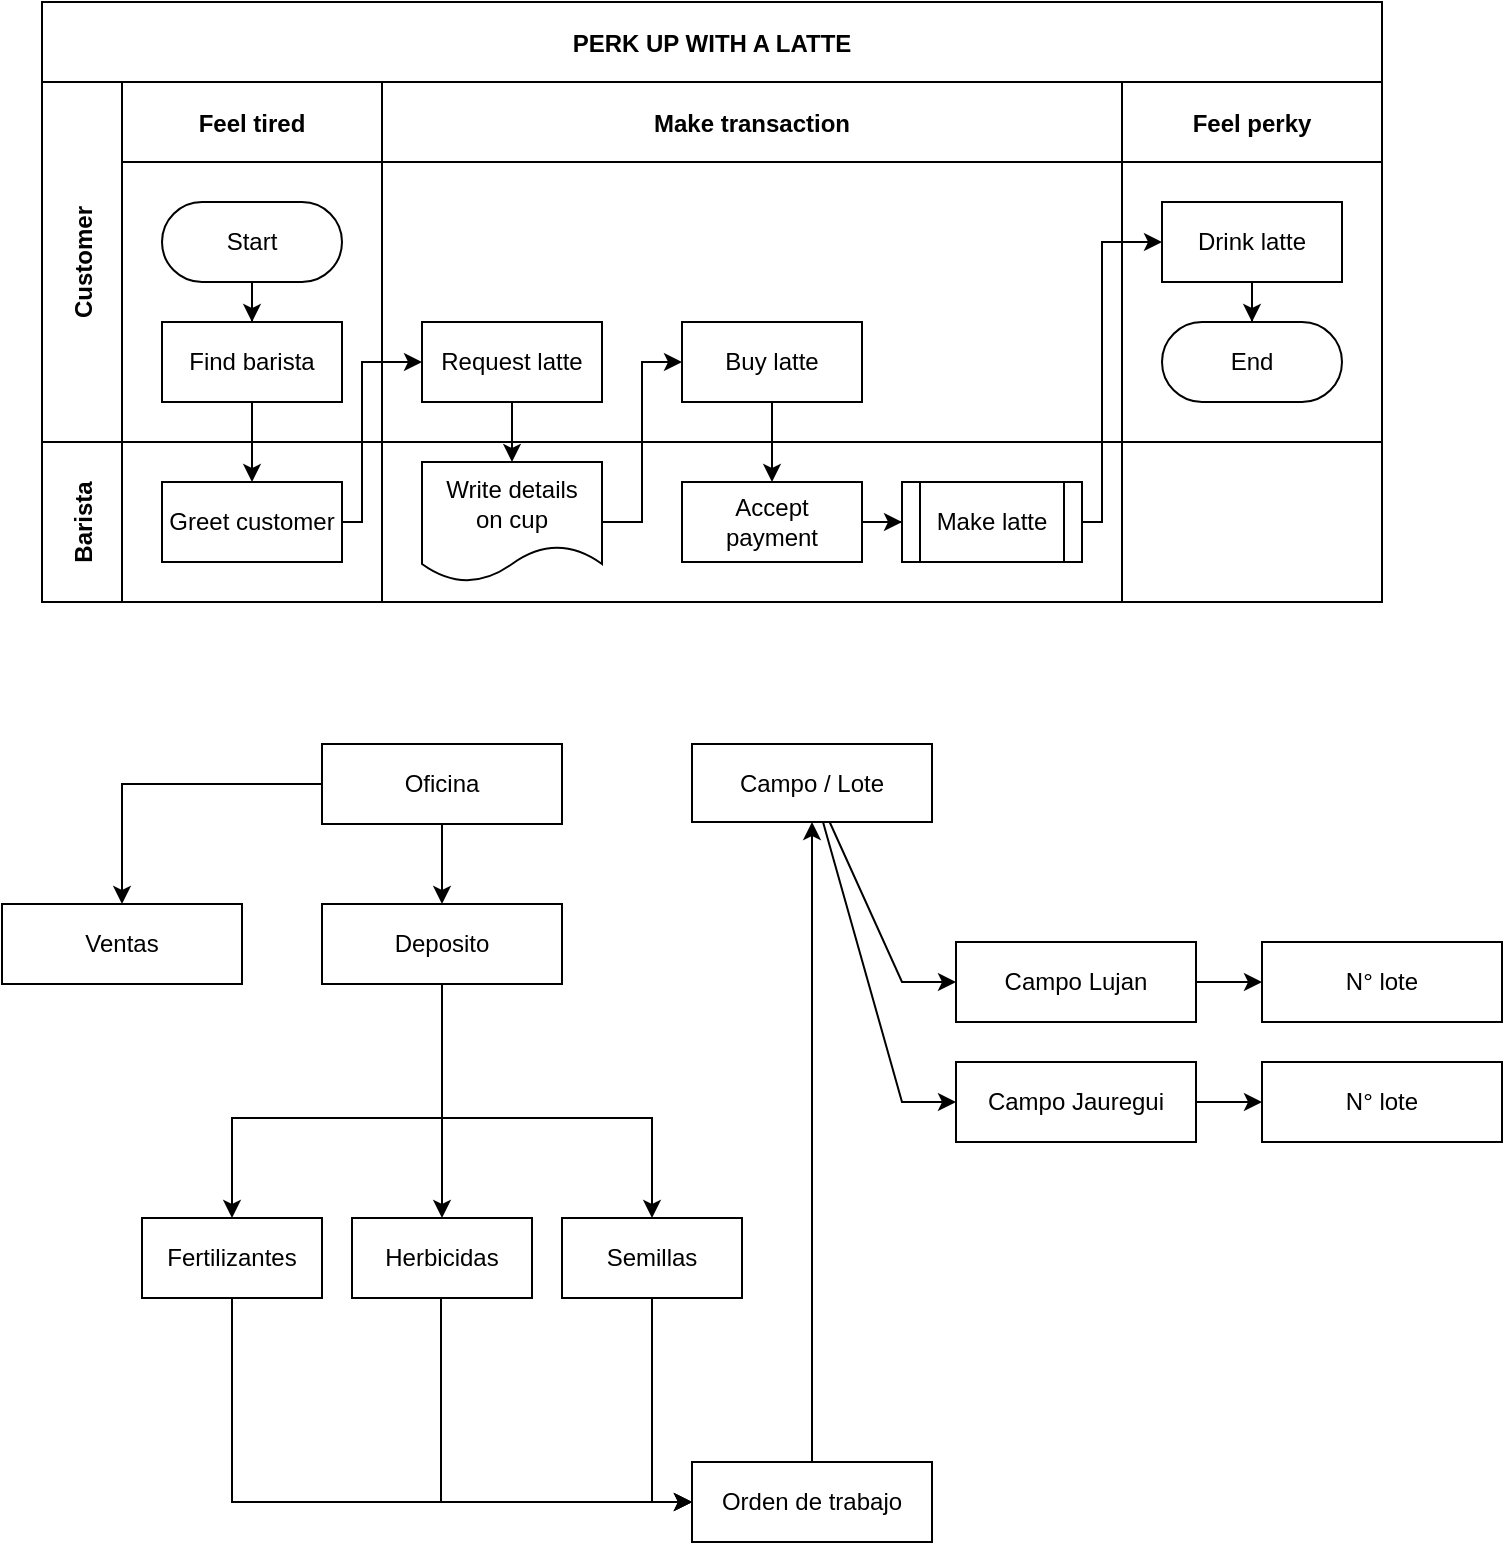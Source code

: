 <mxfile version="22.1.0" type="github">
  <diagram id="kgpKYQtTHZ0yAKxKKP6v" name="Page-1">
    <mxGraphModel dx="2033" dy="1149" grid="1" gridSize="10" guides="1" tooltips="1" connect="1" arrows="1" fold="1" page="1" pageScale="1" pageWidth="850" pageHeight="1100" math="0" shadow="0">
      <root>
        <mxCell id="0" />
        <mxCell id="1" parent="0" />
        <mxCell id="3nuBFxr9cyL0pnOWT2aG-1" value="PERK UP WITH A LATTE" style="shape=table;childLayout=tableLayout;startSize=40;collapsible=0;recursiveResize=0;expand=0;fillColor=none;fontStyle=1" parent="1" vertex="1">
          <mxGeometry x="100" y="70" width="670" height="300" as="geometry" />
        </mxCell>
        <mxCell id="3nuBFxr9cyL0pnOWT2aG-2" value="" style="edgeStyle=orthogonalEdgeStyle;rounded=0;orthogonalLoop=1;jettySize=auto;html=1;" parent="3nuBFxr9cyL0pnOWT2aG-1" source="3nuBFxr9cyL0pnOWT2aG-7" target="3nuBFxr9cyL0pnOWT2aG-17" edge="1">
          <mxGeometry relative="1" as="geometry" />
        </mxCell>
        <mxCell id="3nuBFxr9cyL0pnOWT2aG-3" value="Customer" style="shape=tableRow;horizontal=0;swimlaneHead=0;swimlaneBody=0;top=0;left=0;bottom=0;right=0;fillColor=none;points=[[0,0.5],[1,0.5]];portConstraint=eastwest;startSize=40;collapsible=0;recursiveResize=0;expand=0;fontStyle=1;" parent="3nuBFxr9cyL0pnOWT2aG-1" vertex="1">
          <mxGeometry y="40" width="670" height="180" as="geometry" />
        </mxCell>
        <mxCell id="3nuBFxr9cyL0pnOWT2aG-4" value="Feel tired" style="swimlane;swimlaneHead=0;swimlaneBody=0;connectable=0;fillColor=none;startSize=40;collapsible=0;recursiveResize=0;expand=0;fontStyle=1;" parent="3nuBFxr9cyL0pnOWT2aG-3" vertex="1">
          <mxGeometry x="40" width="130" height="180" as="geometry" />
        </mxCell>
        <mxCell id="3nuBFxr9cyL0pnOWT2aG-5" style="edgeStyle=orthogonalEdgeStyle;rounded=0;orthogonalLoop=1;jettySize=auto;html=1;" parent="3nuBFxr9cyL0pnOWT2aG-4" source="3nuBFxr9cyL0pnOWT2aG-6" target="3nuBFxr9cyL0pnOWT2aG-7" edge="1">
          <mxGeometry relative="1" as="geometry" />
        </mxCell>
        <mxCell id="3nuBFxr9cyL0pnOWT2aG-6" value="Start" style="rounded=1;whiteSpace=wrap;html=1;arcSize=50;" parent="3nuBFxr9cyL0pnOWT2aG-4" vertex="1">
          <mxGeometry x="20" y="60" width="90" height="40" as="geometry" />
        </mxCell>
        <mxCell id="3nuBFxr9cyL0pnOWT2aG-7" value="Find barista" style="rounded=0;whiteSpace=wrap;html=1;" parent="3nuBFxr9cyL0pnOWT2aG-4" vertex="1">
          <mxGeometry x="20" y="120" width="90" height="40" as="geometry" />
        </mxCell>
        <mxCell id="3nuBFxr9cyL0pnOWT2aG-8" value="Make transaction" style="swimlane;swimlaneHead=0;swimlaneBody=0;connectable=0;fillColor=none;startSize=40;collapsible=0;recursiveResize=0;expand=0;fontStyle=1;" parent="3nuBFxr9cyL0pnOWT2aG-3" vertex="1">
          <mxGeometry x="170" width="370" height="180" as="geometry" />
        </mxCell>
        <mxCell id="3nuBFxr9cyL0pnOWT2aG-9" value="Request latte" style="rounded=0;whiteSpace=wrap;html=1;" parent="3nuBFxr9cyL0pnOWT2aG-8" vertex="1">
          <mxGeometry x="20" y="120" width="90" height="40" as="geometry" />
        </mxCell>
        <mxCell id="3nuBFxr9cyL0pnOWT2aG-10" value="Buy latte" style="rounded=0;whiteSpace=wrap;html=1;" parent="3nuBFxr9cyL0pnOWT2aG-8" vertex="1">
          <mxGeometry x="150" y="120" width="90" height="40" as="geometry" />
        </mxCell>
        <mxCell id="3nuBFxr9cyL0pnOWT2aG-11" value="Feel perky" style="swimlane;swimlaneHead=0;swimlaneBody=0;connectable=0;fillColor=none;startSize=40;collapsible=0;recursiveResize=0;expand=0;fontStyle=1;" parent="3nuBFxr9cyL0pnOWT2aG-3" vertex="1">
          <mxGeometry x="540" width="130" height="180" as="geometry" />
        </mxCell>
        <mxCell id="3nuBFxr9cyL0pnOWT2aG-12" style="edgeStyle=orthogonalEdgeStyle;rounded=0;orthogonalLoop=1;jettySize=auto;html=1;" parent="3nuBFxr9cyL0pnOWT2aG-11" source="3nuBFxr9cyL0pnOWT2aG-13" target="3nuBFxr9cyL0pnOWT2aG-14" edge="1">
          <mxGeometry relative="1" as="geometry" />
        </mxCell>
        <mxCell id="3nuBFxr9cyL0pnOWT2aG-13" value="Drink latte" style="rounded=0;whiteSpace=wrap;html=1;" parent="3nuBFxr9cyL0pnOWT2aG-11" vertex="1">
          <mxGeometry x="20" y="60" width="90" height="40" as="geometry" />
        </mxCell>
        <mxCell id="3nuBFxr9cyL0pnOWT2aG-14" value="End" style="rounded=1;whiteSpace=wrap;html=1;arcSize=50;" parent="3nuBFxr9cyL0pnOWT2aG-11" vertex="1">
          <mxGeometry x="20" y="120" width="90" height="40" as="geometry" />
        </mxCell>
        <mxCell id="3nuBFxr9cyL0pnOWT2aG-15" value="Barista" style="shape=tableRow;horizontal=0;swimlaneHead=0;swimlaneBody=0;top=0;left=0;bottom=0;right=0;fillColor=none;points=[[0,0.5],[1,0.5]];portConstraint=eastwest;startSize=40;collapsible=0;recursiveResize=0;expand=0;fontStyle=1;" parent="3nuBFxr9cyL0pnOWT2aG-1" vertex="1">
          <mxGeometry y="220" width="670" height="80" as="geometry" />
        </mxCell>
        <mxCell id="3nuBFxr9cyL0pnOWT2aG-16" value="" style="swimlane;swimlaneHead=0;swimlaneBody=0;connectable=0;fillColor=none;startSize=0;collapsible=0;recursiveResize=0;expand=0;fontStyle=1;" parent="3nuBFxr9cyL0pnOWT2aG-15" vertex="1">
          <mxGeometry x="40" width="130" height="80" as="geometry" />
        </mxCell>
        <mxCell id="3nuBFxr9cyL0pnOWT2aG-17" value="Greet customer" style="rounded=0;whiteSpace=wrap;html=1;" parent="3nuBFxr9cyL0pnOWT2aG-16" vertex="1">
          <mxGeometry x="20" y="20" width="90" height="40" as="geometry" />
        </mxCell>
        <mxCell id="3nuBFxr9cyL0pnOWT2aG-18" value="" style="swimlane;swimlaneHead=0;swimlaneBody=0;connectable=0;fillColor=none;startSize=0;collapsible=0;recursiveResize=0;expand=0;fontStyle=1;" parent="3nuBFxr9cyL0pnOWT2aG-15" vertex="1">
          <mxGeometry x="170" width="370" height="80" as="geometry" />
        </mxCell>
        <mxCell id="3nuBFxr9cyL0pnOWT2aG-19" value="" style="edgeStyle=orthogonalEdgeStyle;rounded=0;orthogonalLoop=1;jettySize=auto;html=1;" parent="3nuBFxr9cyL0pnOWT2aG-18" source="3nuBFxr9cyL0pnOWT2aG-20" target="3nuBFxr9cyL0pnOWT2aG-22" edge="1">
          <mxGeometry relative="1" as="geometry" />
        </mxCell>
        <mxCell id="3nuBFxr9cyL0pnOWT2aG-20" value="Accept&lt;br&gt;payment" style="rounded=0;whiteSpace=wrap;html=1;" parent="3nuBFxr9cyL0pnOWT2aG-18" vertex="1">
          <mxGeometry x="150" y="20" width="90" height="40" as="geometry" />
        </mxCell>
        <mxCell id="3nuBFxr9cyL0pnOWT2aG-21" value="Write details&lt;br&gt;on cup" style="shape=document;whiteSpace=wrap;html=1;boundedLbl=1;" parent="3nuBFxr9cyL0pnOWT2aG-18" vertex="1">
          <mxGeometry x="20" y="10" width="90" height="60" as="geometry" />
        </mxCell>
        <mxCell id="3nuBFxr9cyL0pnOWT2aG-22" value="Make latte" style="shape=process;whiteSpace=wrap;html=1;backgroundOutline=1;" parent="3nuBFxr9cyL0pnOWT2aG-18" vertex="1">
          <mxGeometry x="260" y="20" width="90" height="40" as="geometry" />
        </mxCell>
        <mxCell id="3nuBFxr9cyL0pnOWT2aG-23" value="" style="swimlane;swimlaneHead=0;swimlaneBody=0;connectable=0;fillColor=none;startSize=0;collapsible=0;recursiveResize=0;expand=0;fontStyle=1;" parent="3nuBFxr9cyL0pnOWT2aG-15" vertex="1">
          <mxGeometry x="540" width="130" height="80" as="geometry" />
        </mxCell>
        <mxCell id="3nuBFxr9cyL0pnOWT2aG-24" value="" style="edgeStyle=orthogonalEdgeStyle;rounded=0;orthogonalLoop=1;jettySize=auto;html=1;" parent="3nuBFxr9cyL0pnOWT2aG-1" source="3nuBFxr9cyL0pnOWT2aG-17" target="3nuBFxr9cyL0pnOWT2aG-9" edge="1">
          <mxGeometry relative="1" as="geometry">
            <Array as="points">
              <mxPoint x="160" y="260" />
              <mxPoint x="160" y="180" />
            </Array>
          </mxGeometry>
        </mxCell>
        <mxCell id="3nuBFxr9cyL0pnOWT2aG-25" value="" style="edgeStyle=orthogonalEdgeStyle;rounded=0;orthogonalLoop=1;jettySize=auto;html=1;" parent="3nuBFxr9cyL0pnOWT2aG-1" source="3nuBFxr9cyL0pnOWT2aG-9" target="3nuBFxr9cyL0pnOWT2aG-21" edge="1">
          <mxGeometry relative="1" as="geometry" />
        </mxCell>
        <mxCell id="3nuBFxr9cyL0pnOWT2aG-26" value="" style="edgeStyle=orthogonalEdgeStyle;rounded=0;orthogonalLoop=1;jettySize=auto;html=1;" parent="3nuBFxr9cyL0pnOWT2aG-1" source="3nuBFxr9cyL0pnOWT2aG-21" target="3nuBFxr9cyL0pnOWT2aG-10" edge="1">
          <mxGeometry relative="1" as="geometry">
            <Array as="points">
              <mxPoint x="300" y="260" />
              <mxPoint x="300" y="180" />
            </Array>
          </mxGeometry>
        </mxCell>
        <mxCell id="3nuBFxr9cyL0pnOWT2aG-27" value="" style="edgeStyle=orthogonalEdgeStyle;rounded=0;orthogonalLoop=1;jettySize=auto;html=1;" parent="3nuBFxr9cyL0pnOWT2aG-1" source="3nuBFxr9cyL0pnOWT2aG-10" target="3nuBFxr9cyL0pnOWT2aG-20" edge="1">
          <mxGeometry relative="1" as="geometry" />
        </mxCell>
        <mxCell id="3nuBFxr9cyL0pnOWT2aG-28" style="edgeStyle=orthogonalEdgeStyle;rounded=0;orthogonalLoop=1;jettySize=auto;html=1;" parent="3nuBFxr9cyL0pnOWT2aG-1" source="3nuBFxr9cyL0pnOWT2aG-22" target="3nuBFxr9cyL0pnOWT2aG-13" edge="1">
          <mxGeometry relative="1" as="geometry">
            <Array as="points">
              <mxPoint x="530" y="260" />
              <mxPoint x="530" y="120" />
            </Array>
          </mxGeometry>
        </mxCell>
        <mxCell id="Ei8ZZY3G0jWhBHckf4lC-23" value="" style="edgeStyle=orthogonalEdgeStyle;rounded=0;orthogonalLoop=1;jettySize=auto;html=1;" edge="1" parent="1" source="Ei8ZZY3G0jWhBHckf4lC-1" target="Ei8ZZY3G0jWhBHckf4lC-6">
          <mxGeometry relative="1" as="geometry">
            <Array as="points">
              <mxPoint x="300" y="628" />
              <mxPoint x="405" y="628" />
            </Array>
          </mxGeometry>
        </mxCell>
        <mxCell id="Ei8ZZY3G0jWhBHckf4lC-24" value="" style="edgeStyle=orthogonalEdgeStyle;rounded=0;orthogonalLoop=1;jettySize=auto;html=1;" edge="1" parent="1" source="Ei8ZZY3G0jWhBHckf4lC-1" target="Ei8ZZY3G0jWhBHckf4lC-4">
          <mxGeometry relative="1" as="geometry">
            <Array as="points">
              <mxPoint x="300" y="628" />
              <mxPoint x="195" y="628" />
            </Array>
          </mxGeometry>
        </mxCell>
        <mxCell id="Ei8ZZY3G0jWhBHckf4lC-25" value="" style="edgeStyle=orthogonalEdgeStyle;rounded=0;orthogonalLoop=1;jettySize=auto;html=1;" edge="1" parent="1" source="Ei8ZZY3G0jWhBHckf4lC-1" target="Ei8ZZY3G0jWhBHckf4lC-5">
          <mxGeometry relative="1" as="geometry" />
        </mxCell>
        <mxCell id="Ei8ZZY3G0jWhBHckf4lC-1" value="Deposito" style="rounded=0;whiteSpace=wrap;html=1;" vertex="1" parent="1">
          <mxGeometry x="240" y="521" width="120" height="40" as="geometry" />
        </mxCell>
        <mxCell id="Ei8ZZY3G0jWhBHckf4lC-31" value="" style="edgeStyle=orthogonalEdgeStyle;rounded=0;orthogonalLoop=1;jettySize=auto;html=1;" edge="1" parent="1" source="Ei8ZZY3G0jWhBHckf4lC-3" target="Ei8ZZY3G0jWhBHckf4lC-13">
          <mxGeometry relative="1" as="geometry" />
        </mxCell>
        <mxCell id="Ei8ZZY3G0jWhBHckf4lC-3" value="Campo Jauregui" style="rounded=0;whiteSpace=wrap;html=1;" vertex="1" parent="1">
          <mxGeometry x="557" y="600" width="120" height="40" as="geometry" />
        </mxCell>
        <mxCell id="Ei8ZZY3G0jWhBHckf4lC-39" value="" style="edgeStyle=orthogonalEdgeStyle;rounded=0;orthogonalLoop=1;jettySize=auto;html=1;entryX=0;entryY=0.5;entryDx=0;entryDy=0;" edge="1" parent="1" source="Ei8ZZY3G0jWhBHckf4lC-4" target="Ei8ZZY3G0jWhBHckf4lC-32">
          <mxGeometry relative="1" as="geometry">
            <mxPoint x="195" y="830" as="targetPoint" />
            <Array as="points">
              <mxPoint x="195" y="820" />
            </Array>
          </mxGeometry>
        </mxCell>
        <mxCell id="Ei8ZZY3G0jWhBHckf4lC-4" value="Fertilizantes" style="rounded=0;whiteSpace=wrap;html=1;" vertex="1" parent="1">
          <mxGeometry x="150" y="678" width="90" height="40" as="geometry" />
        </mxCell>
        <mxCell id="Ei8ZZY3G0jWhBHckf4lC-5" value="Herbicidas" style="rounded=0;whiteSpace=wrap;html=1;" vertex="1" parent="1">
          <mxGeometry x="255" y="678" width="90" height="40" as="geometry" />
        </mxCell>
        <mxCell id="Ei8ZZY3G0jWhBHckf4lC-35" value="" style="edgeStyle=orthogonalEdgeStyle;rounded=0;orthogonalLoop=1;jettySize=auto;html=1;entryX=0;entryY=0.5;entryDx=0;entryDy=0;" edge="1" parent="1" source="Ei8ZZY3G0jWhBHckf4lC-6" target="Ei8ZZY3G0jWhBHckf4lC-32">
          <mxGeometry relative="1" as="geometry" />
        </mxCell>
        <mxCell id="Ei8ZZY3G0jWhBHckf4lC-6" value="Semillas" style="rounded=0;whiteSpace=wrap;html=1;" vertex="1" parent="1">
          <mxGeometry x="360" y="678" width="90" height="40" as="geometry" />
        </mxCell>
        <mxCell id="Ei8ZZY3G0jWhBHckf4lC-13" value="N° lote" style="rounded=0;whiteSpace=wrap;html=1;" vertex="1" parent="1">
          <mxGeometry x="710" y="600" width="120" height="40" as="geometry" />
        </mxCell>
        <mxCell id="Ei8ZZY3G0jWhBHckf4lC-28" value="" style="edgeStyle=orthogonalEdgeStyle;rounded=0;orthogonalLoop=1;jettySize=auto;html=1;" edge="1" parent="1" source="Ei8ZZY3G0jWhBHckf4lC-26" target="Ei8ZZY3G0jWhBHckf4lC-1">
          <mxGeometry relative="1" as="geometry" />
        </mxCell>
        <mxCell id="Ei8ZZY3G0jWhBHckf4lC-30" value="" style="edgeStyle=orthogonalEdgeStyle;rounded=0;orthogonalLoop=1;jettySize=auto;html=1;" edge="1" parent="1" source="Ei8ZZY3G0jWhBHckf4lC-26" target="Ei8ZZY3G0jWhBHckf4lC-29">
          <mxGeometry relative="1" as="geometry" />
        </mxCell>
        <mxCell id="Ei8ZZY3G0jWhBHckf4lC-26" value="Oficina" style="rounded=0;whiteSpace=wrap;html=1;" vertex="1" parent="1">
          <mxGeometry x="240" y="441" width="120" height="40" as="geometry" />
        </mxCell>
        <mxCell id="Ei8ZZY3G0jWhBHckf4lC-29" value="Ventas" style="rounded=0;whiteSpace=wrap;html=1;" vertex="1" parent="1">
          <mxGeometry x="80" y="521" width="120" height="40" as="geometry" />
        </mxCell>
        <mxCell id="Ei8ZZY3G0jWhBHckf4lC-32" value="Orden de trabajo" style="rounded=0;whiteSpace=wrap;html=1;" vertex="1" parent="1">
          <mxGeometry x="425" y="800" width="120" height="40" as="geometry" />
        </mxCell>
        <mxCell id="Ei8ZZY3G0jWhBHckf4lC-40" value="" style="edgeStyle=orthogonalEdgeStyle;rounded=0;orthogonalLoop=1;jettySize=auto;html=1;entryX=0;entryY=0.5;entryDx=0;entryDy=0;" edge="1" parent="1" target="Ei8ZZY3G0jWhBHckf4lC-32">
          <mxGeometry relative="1" as="geometry">
            <mxPoint x="299.5" y="718" as="sourcePoint" />
            <mxPoint x="299.5" y="798" as="targetPoint" />
            <Array as="points">
              <mxPoint x="300" y="820" />
            </Array>
          </mxGeometry>
        </mxCell>
        <mxCell id="Ei8ZZY3G0jWhBHckf4lC-45" value="" style="edgeStyle=orthogonalEdgeStyle;rounded=0;orthogonalLoop=1;jettySize=auto;html=1;" edge="1" parent="1" source="Ei8ZZY3G0jWhBHckf4lC-42" target="Ei8ZZY3G0jWhBHckf4lC-44">
          <mxGeometry relative="1" as="geometry" />
        </mxCell>
        <mxCell id="Ei8ZZY3G0jWhBHckf4lC-42" value="Campo Lujan" style="rounded=0;whiteSpace=wrap;html=1;" vertex="1" parent="1">
          <mxGeometry x="557" y="540" width="120" height="40" as="geometry" />
        </mxCell>
        <mxCell id="Ei8ZZY3G0jWhBHckf4lC-44" value="N°&amp;nbsp;lote" style="rounded=0;whiteSpace=wrap;html=1;" vertex="1" parent="1">
          <mxGeometry x="710" y="540" width="120" height="40" as="geometry" />
        </mxCell>
        <mxCell id="Ei8ZZY3G0jWhBHckf4lC-46" value="Campo / Lote" style="whiteSpace=wrap;html=1;" vertex="1" parent="1">
          <mxGeometry x="425" y="441" width="120" height="39" as="geometry" />
        </mxCell>
        <mxCell id="Ei8ZZY3G0jWhBHckf4lC-47" value="" style="endArrow=classic;html=1;rounded=0;exitX=0.5;exitY=0;exitDx=0;exitDy=0;" edge="1" parent="1" source="Ei8ZZY3G0jWhBHckf4lC-32" target="Ei8ZZY3G0jWhBHckf4lC-46">
          <mxGeometry width="50" height="50" relative="1" as="geometry">
            <mxPoint x="400" y="510" as="sourcePoint" />
            <mxPoint x="450" y="460" as="targetPoint" />
          </mxGeometry>
        </mxCell>
        <mxCell id="Ei8ZZY3G0jWhBHckf4lC-50" value="" style="endArrow=classic;html=1;rounded=0;" edge="1" parent="1" source="Ei8ZZY3G0jWhBHckf4lC-46" target="Ei8ZZY3G0jWhBHckf4lC-42">
          <mxGeometry width="50" height="50" relative="1" as="geometry">
            <mxPoint x="540" y="531" as="sourcePoint" />
            <mxPoint x="590" y="481" as="targetPoint" />
            <Array as="points">
              <mxPoint x="530" y="560" />
            </Array>
          </mxGeometry>
        </mxCell>
        <mxCell id="Ei8ZZY3G0jWhBHckf4lC-52" value="" style="endArrow=classic;html=1;rounded=0;" edge="1" parent="1" source="Ei8ZZY3G0jWhBHckf4lC-46">
          <mxGeometry width="50" height="50" relative="1" as="geometry">
            <mxPoint x="494" y="540" as="sourcePoint" />
            <mxPoint x="557" y="620" as="targetPoint" />
            <Array as="points">
              <mxPoint x="530" y="620" />
            </Array>
          </mxGeometry>
        </mxCell>
      </root>
    </mxGraphModel>
  </diagram>
</mxfile>
